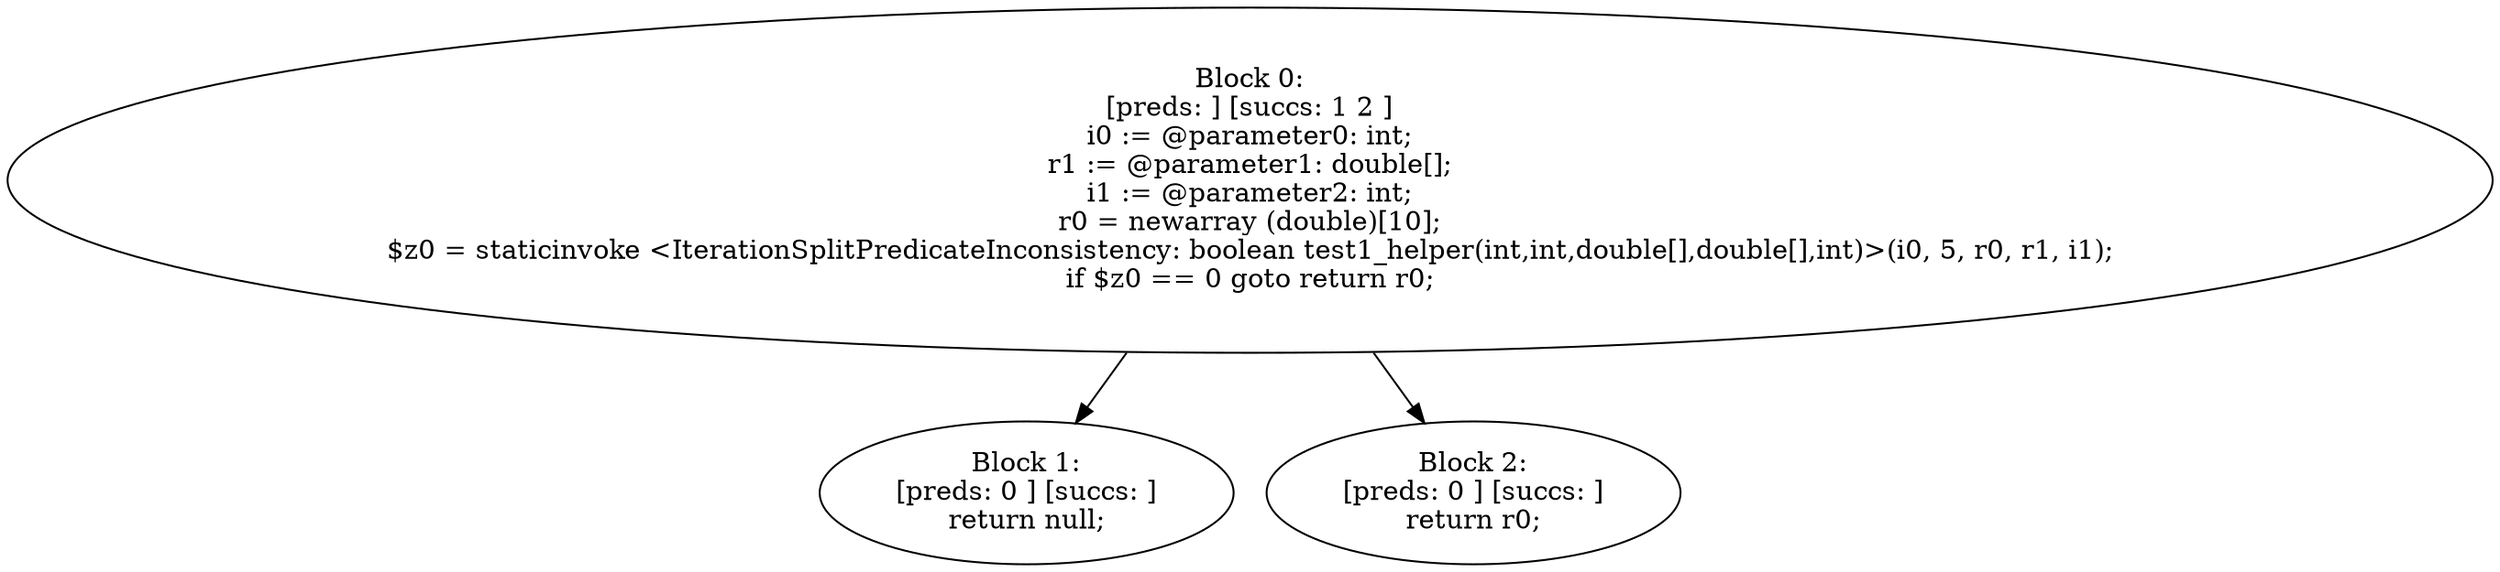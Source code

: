 digraph "unitGraph" {
    "Block 0:
[preds: ] [succs: 1 2 ]
i0 := @parameter0: int;
r1 := @parameter1: double[];
i1 := @parameter2: int;
r0 = newarray (double)[10];
$z0 = staticinvoke <IterationSplitPredicateInconsistency: boolean test1_helper(int,int,double[],double[],int)>(i0, 5, r0, r1, i1);
if $z0 == 0 goto return r0;
"
    "Block 1:
[preds: 0 ] [succs: ]
return null;
"
    "Block 2:
[preds: 0 ] [succs: ]
return r0;
"
    "Block 0:
[preds: ] [succs: 1 2 ]
i0 := @parameter0: int;
r1 := @parameter1: double[];
i1 := @parameter2: int;
r0 = newarray (double)[10];
$z0 = staticinvoke <IterationSplitPredicateInconsistency: boolean test1_helper(int,int,double[],double[],int)>(i0, 5, r0, r1, i1);
if $z0 == 0 goto return r0;
"->"Block 1:
[preds: 0 ] [succs: ]
return null;
";
    "Block 0:
[preds: ] [succs: 1 2 ]
i0 := @parameter0: int;
r1 := @parameter1: double[];
i1 := @parameter2: int;
r0 = newarray (double)[10];
$z0 = staticinvoke <IterationSplitPredicateInconsistency: boolean test1_helper(int,int,double[],double[],int)>(i0, 5, r0, r1, i1);
if $z0 == 0 goto return r0;
"->"Block 2:
[preds: 0 ] [succs: ]
return r0;
";
}
